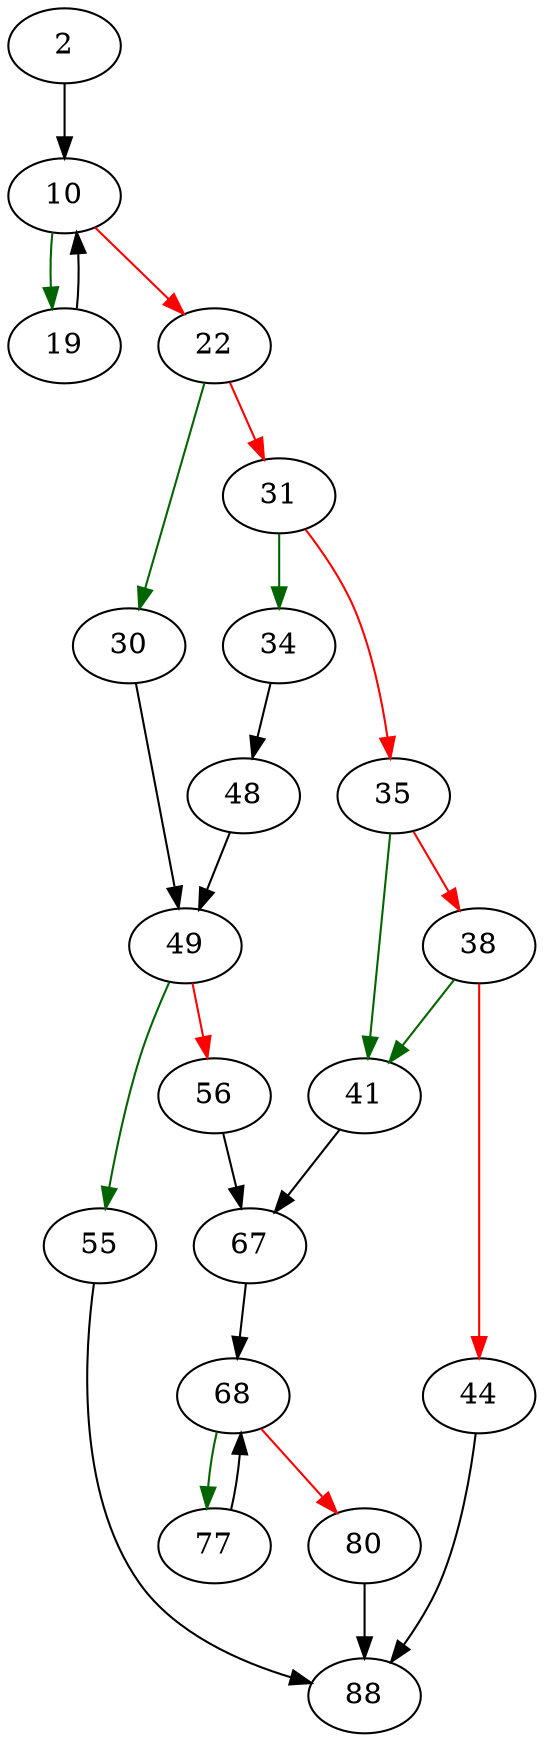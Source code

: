 strict digraph "parseTimezone" {
	// Node definitions.
	2 [entry=true];
	10;
	19;
	22;
	30;
	31;
	49;
	34;
	35;
	48;
	41;
	38;
	44;
	67;
	88;
	55;
	56;
	68;
	77;
	80;

	// Edge definitions.
	2 -> 10;
	10 -> 19 [
		color=darkgreen
		cond=true
	];
	10 -> 22 [
		color=red
		cond=false
	];
	19 -> 10;
	22 -> 30 [
		color=darkgreen
		cond=true
	];
	22 -> 31 [
		color=red
		cond=false
	];
	30 -> 49;
	31 -> 34 [
		color=darkgreen
		cond=true
	];
	31 -> 35 [
		color=red
		cond=false
	];
	49 -> 55 [
		color=darkgreen
		cond=true
	];
	49 -> 56 [
		color=red
		cond=false
	];
	34 -> 48;
	35 -> 41 [
		color=darkgreen
		cond=true
	];
	35 -> 38 [
		color=red
		cond=false
	];
	48 -> 49;
	41 -> 67;
	38 -> 41 [
		color=darkgreen
		cond=true
	];
	38 -> 44 [
		color=red
		cond=false
	];
	44 -> 88;
	67 -> 68;
	55 -> 88;
	56 -> 67;
	68 -> 77 [
		color=darkgreen
		cond=true
	];
	68 -> 80 [
		color=red
		cond=false
	];
	77 -> 68;
	80 -> 88;
}